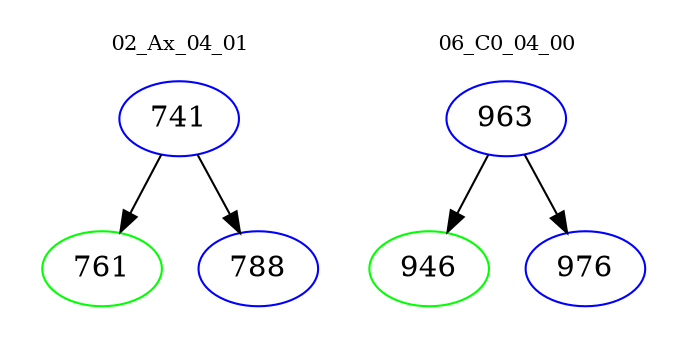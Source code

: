 digraph{
subgraph cluster_0 {
color = white
label = "02_Ax_04_01";
fontsize=10;
T0_741 [label="741", color="blue"]
T0_741 -> T0_761 [color="black"]
T0_761 [label="761", color="green"]
T0_741 -> T0_788 [color="black"]
T0_788 [label="788", color="blue"]
}
subgraph cluster_1 {
color = white
label = "06_C0_04_00";
fontsize=10;
T1_963 [label="963", color="blue"]
T1_963 -> T1_946 [color="black"]
T1_946 [label="946", color="green"]
T1_963 -> T1_976 [color="black"]
T1_976 [label="976", color="blue"]
}
}
